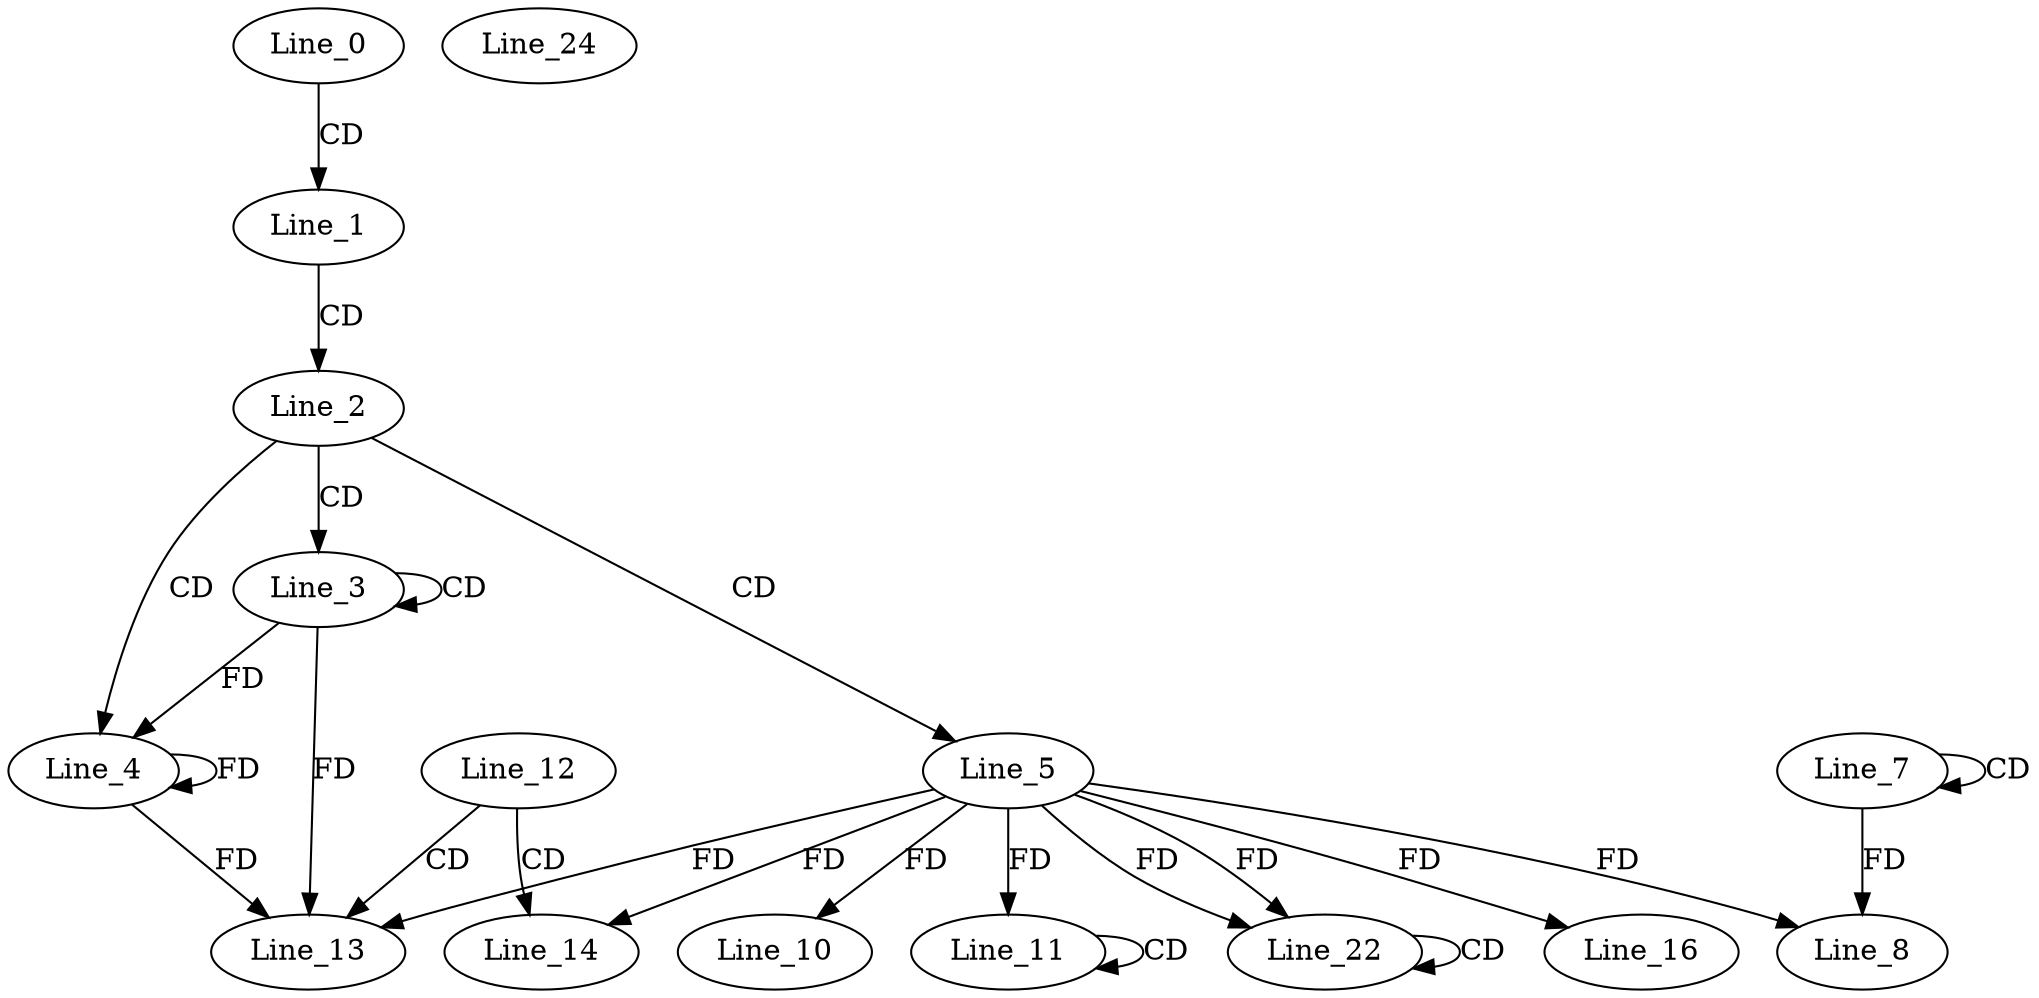 digraph G {
  Line_0;
  Line_1;
  Line_2;
  Line_3;
  Line_3;
  Line_4;
  Line_5;
  Line_7;
  Line_7;
  Line_8;
  Line_10;
  Line_11;
  Line_11;
  Line_12;
  Line_13;
  Line_14;
  Line_16;
  Line_22;
  Line_22;
  Line_24;
  Line_0 -> Line_1 [ label="CD" ];
  Line_1 -> Line_2 [ label="CD" ];
  Line_2 -> Line_3 [ label="CD" ];
  Line_3 -> Line_3 [ label="CD" ];
  Line_2 -> Line_4 [ label="CD" ];
  Line_3 -> Line_4 [ label="FD" ];
  Line_4 -> Line_4 [ label="FD" ];
  Line_2 -> Line_5 [ label="CD" ];
  Line_7 -> Line_7 [ label="CD" ];
  Line_5 -> Line_8 [ label="FD" ];
  Line_7 -> Line_8 [ label="FD" ];
  Line_5 -> Line_10 [ label="FD" ];
  Line_11 -> Line_11 [ label="CD" ];
  Line_5 -> Line_11 [ label="FD" ];
  Line_12 -> Line_13 [ label="CD" ];
  Line_5 -> Line_13 [ label="FD" ];
  Line_3 -> Line_13 [ label="FD" ];
  Line_4 -> Line_13 [ label="FD" ];
  Line_12 -> Line_14 [ label="CD" ];
  Line_5 -> Line_14 [ label="FD" ];
  Line_5 -> Line_16 [ label="FD" ];
  Line_5 -> Line_22 [ label="FD" ];
  Line_22 -> Line_22 [ label="CD" ];
  Line_5 -> Line_22 [ label="FD" ];
}

